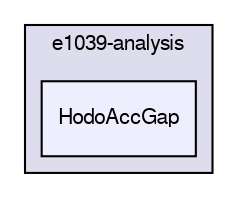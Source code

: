 digraph "/dev/shm/kenichi/update-e1039-doc/e1039-analysis/HodoAccGap" {
  bgcolor=transparent;
  compound=true
  node [ fontsize="10", fontname="FreeSans"];
  edge [ labelfontsize="10", labelfontname="FreeSans"];
  subgraph clusterdir_99844dfacebbb87e315d9ca28a232aeb {
    graph [ bgcolor="#ddddee", pencolor="black", label="e1039-analysis" fontname="FreeSans", fontsize="10", URL="dir_99844dfacebbb87e315d9ca28a232aeb.html"]
  dir_b1a0d5d00bd99ba9c62153418cc31393 [shape=box, label="HodoAccGap", style="filled", fillcolor="#eeeeff", pencolor="black", URL="dir_b1a0d5d00bd99ba9c62153418cc31393.html"];
  }
}
